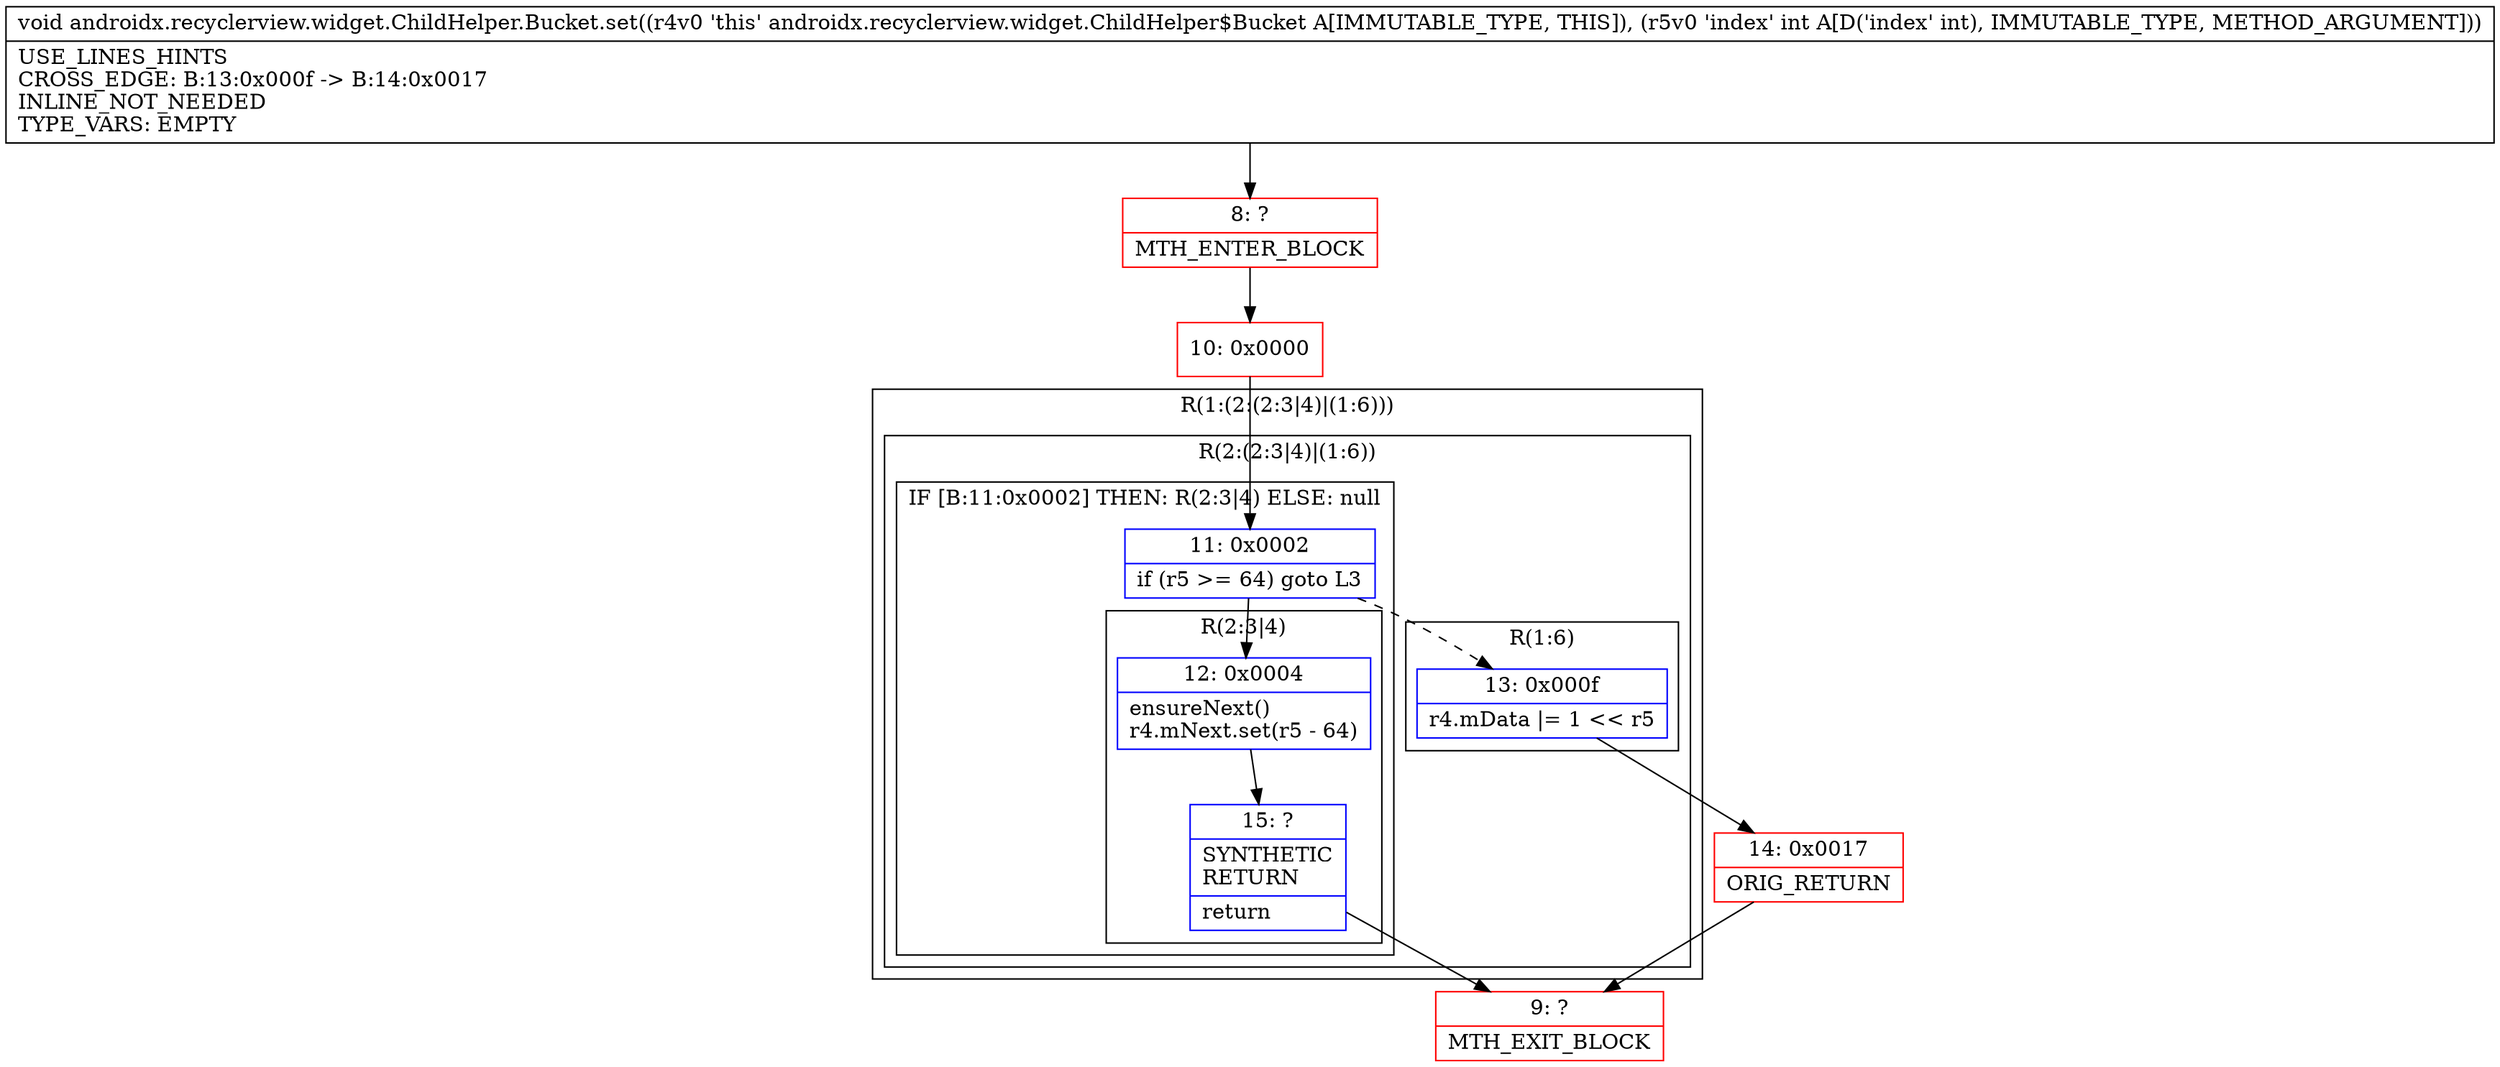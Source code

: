 digraph "CFG forandroidx.recyclerview.widget.ChildHelper.Bucket.set(I)V" {
subgraph cluster_Region_1402837139 {
label = "R(1:(2:(2:3|4)|(1:6)))";
node [shape=record,color=blue];
subgraph cluster_Region_583237492 {
label = "R(2:(2:3|4)|(1:6))";
node [shape=record,color=blue];
subgraph cluster_IfRegion_8695999 {
label = "IF [B:11:0x0002] THEN: R(2:3|4) ELSE: null";
node [shape=record,color=blue];
Node_11 [shape=record,label="{11\:\ 0x0002|if (r5 \>= 64) goto L3\l}"];
subgraph cluster_Region_1983551349 {
label = "R(2:3|4)";
node [shape=record,color=blue];
Node_12 [shape=record,label="{12\:\ 0x0004|ensureNext()\lr4.mNext.set(r5 \- 64)\l}"];
Node_15 [shape=record,label="{15\:\ ?|SYNTHETIC\lRETURN\l|return\l}"];
}
}
subgraph cluster_Region_1239203873 {
label = "R(1:6)";
node [shape=record,color=blue];
Node_13 [shape=record,label="{13\:\ 0x000f|r4.mData \|= 1 \<\< r5\l}"];
}
}
}
Node_8 [shape=record,color=red,label="{8\:\ ?|MTH_ENTER_BLOCK\l}"];
Node_10 [shape=record,color=red,label="{10\:\ 0x0000}"];
Node_9 [shape=record,color=red,label="{9\:\ ?|MTH_EXIT_BLOCK\l}"];
Node_14 [shape=record,color=red,label="{14\:\ 0x0017|ORIG_RETURN\l}"];
MethodNode[shape=record,label="{void androidx.recyclerview.widget.ChildHelper.Bucket.set((r4v0 'this' androidx.recyclerview.widget.ChildHelper$Bucket A[IMMUTABLE_TYPE, THIS]), (r5v0 'index' int A[D('index' int), IMMUTABLE_TYPE, METHOD_ARGUMENT]))  | USE_LINES_HINTS\lCROSS_EDGE: B:13:0x000f \-\> B:14:0x0017\lINLINE_NOT_NEEDED\lTYPE_VARS: EMPTY\l}"];
MethodNode -> Node_8;Node_11 -> Node_12;
Node_11 -> Node_13[style=dashed];
Node_12 -> Node_15;
Node_15 -> Node_9;
Node_13 -> Node_14;
Node_8 -> Node_10;
Node_10 -> Node_11;
Node_14 -> Node_9;
}

